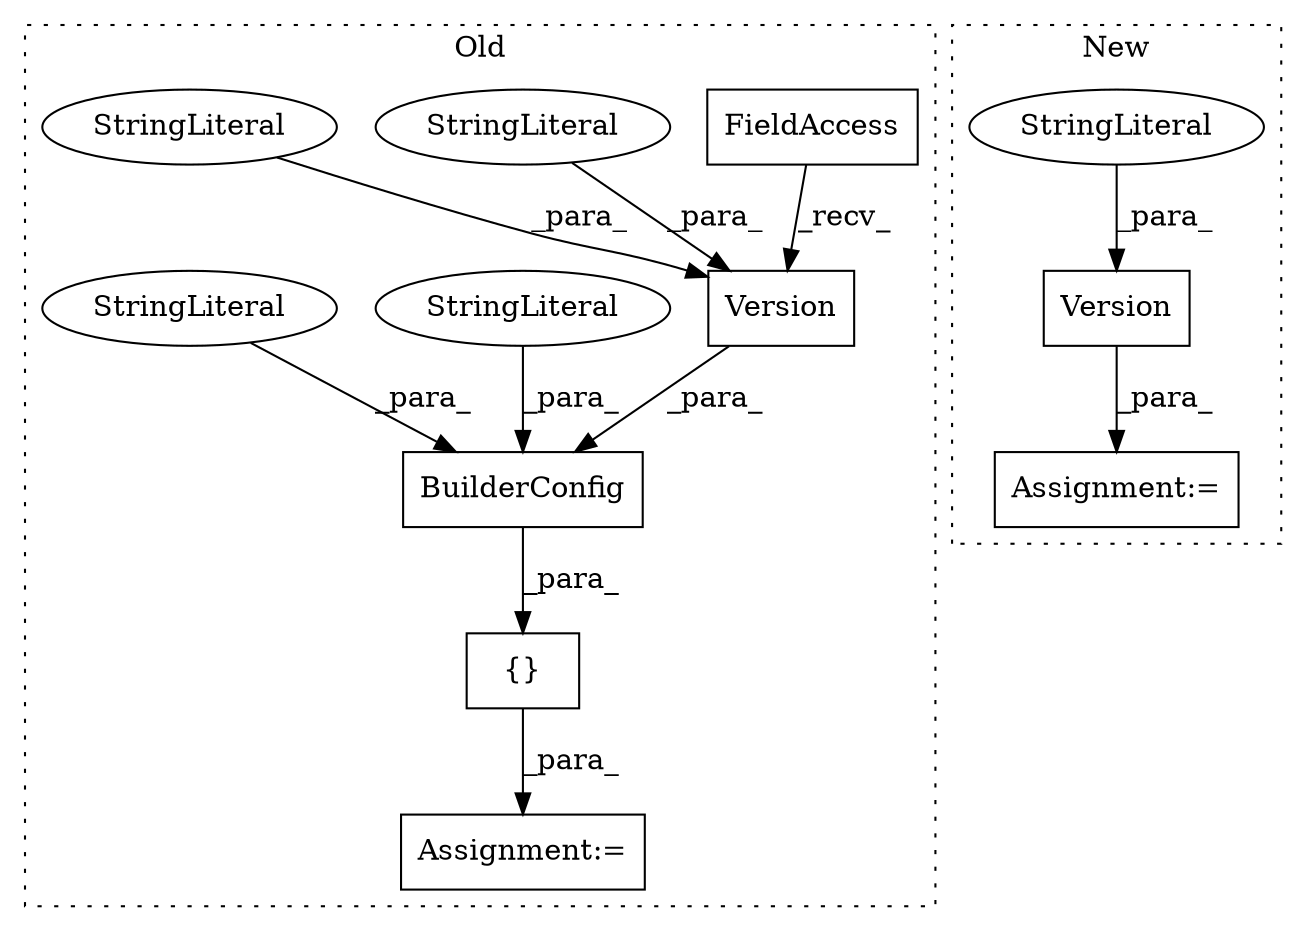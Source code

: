digraph G {
subgraph cluster0 {
1 [label="BuilderConfig" a="32" s="1672,1836" l="14,1" shape="box"];
3 [label="{}" a="4" s="1635,1837" l="1,1" shape="box"];
4 [label="Version" a="32" s="1735,1807" l="8,1" shape="box"];
5 [label="FieldAccess" a="22" s="1699" l="19" shape="box"];
6 [label="Assignment:=" a="7" s="1617" l="1" shape="box"];
9 [label="StringLiteral" a="45" s="1743" l="7" shape="ellipse"];
10 [label="StringLiteral" a="45" s="1751" l="56" shape="ellipse"];
11 [label="StringLiteral" a="45" s="1686" l="12" shape="ellipse"];
12 [label="StringLiteral" a="45" s="1809" l="27" shape="ellipse"];
label = "Old";
style="dotted";
}
subgraph cluster1 {
2 [label="Version" a="32" s="1646,1661" l="8,1" shape="box"];
7 [label="Assignment:=" a="7" s="1609" l="1" shape="box"];
8 [label="StringLiteral" a="45" s="1654" l="7" shape="ellipse"];
label = "New";
style="dotted";
}
1 -> 3 [label="_para_"];
2 -> 7 [label="_para_"];
3 -> 6 [label="_para_"];
4 -> 1 [label="_para_"];
5 -> 4 [label="_recv_"];
8 -> 2 [label="_para_"];
9 -> 4 [label="_para_"];
10 -> 4 [label="_para_"];
11 -> 1 [label="_para_"];
12 -> 1 [label="_para_"];
}